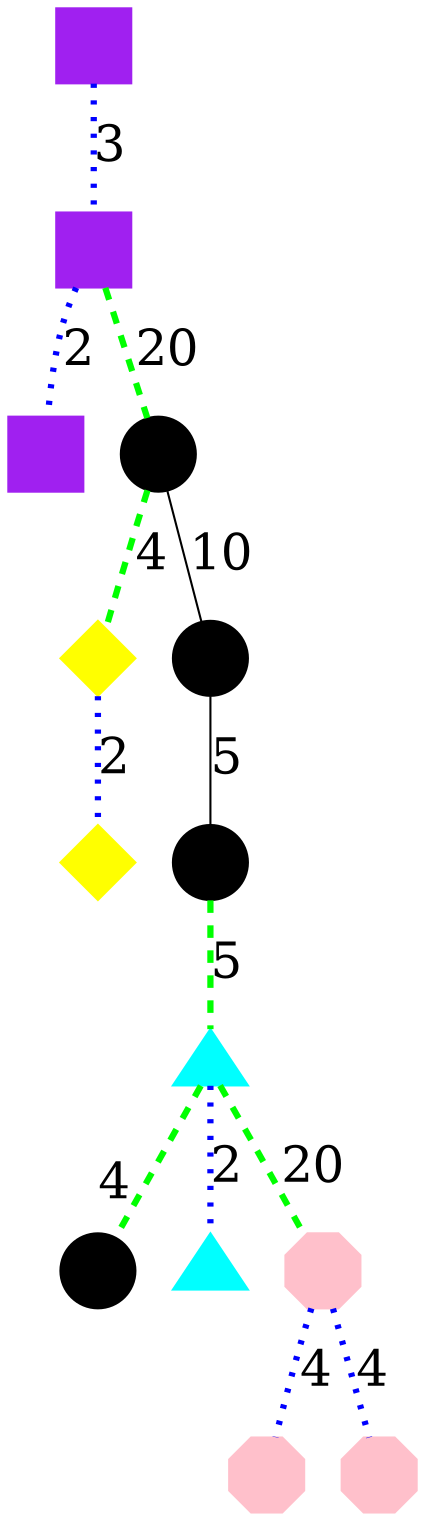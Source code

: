 digraph
{
	compound = true;
	node [shape=circle, style=filled, color=black, label="", regular=true];
	edge [dir=both, arrowtail=none, arrowhead=none, fontsize=24];

	n0 -> n1 [label=3, color=blue, penwidth=3, style=dotted];
	n1 -> n2 [label=2, color=blue, penwidth=3, style=dotted];
	n1 -> n3 [label=20, color=green, penwidth=3, style=dashed];
	n3 -> n4 [label=4, color=green, penwidth=3, style=dashed];
	n3 -> n5 [label=10];
	n4 -> n6 [label=2, color=blue, penwidth=3, style=dotted];
	n5 -> n7 [label=5];
	n7 -> n8 [label=5, color=green, penwidth=3, style=dashed];
	n8 -> n9 [headlabel=4, labeldistance=2.5, labelangle=30, color=green, penwidth=3, style=dashed];
	n8 -> n10 [label=2, color=blue, penwidth=3, style=dotted];
	n8 -> n11 [label=20, color=green, penwidth=3, style=dashed];
	n11 -> n12 [label=4, color=blue, penwidth=3, style=dotted];
	n11 -> n13 [label=4, color=blue, penwidth=3, style=dotted];

	n0 [color=purple, shape=square];
	n1 [color=purple, shape=square];
	n2 [color=purple, shape=square];
	n4 [color=yellow, shape=diamond];
	n6 [color=yellow, shape=diamond];
	n8 [color=cyan, shape=triangle];
	n10 [color=cyan, shape=triangle];
	n11 [color=pink, shape=octagon];
	n12 [color=pink, shape=octagon];
	n13 [color=pink, shape=octagon];
}
